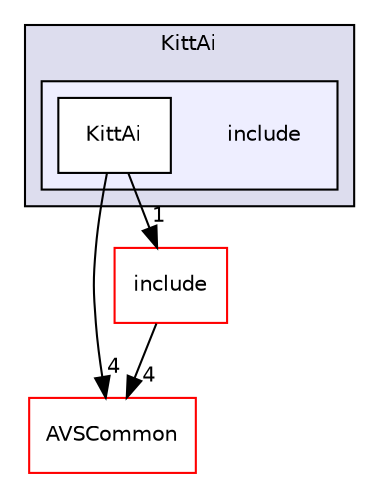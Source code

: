 digraph "/workplace/avs-device-sdk/KWD/KittAi/include" {
  compound=true
  node [ fontsize="10", fontname="Helvetica"];
  edge [ labelfontsize="10", labelfontname="Helvetica"];
  subgraph clusterdir_07f50320bebe2b4870f5c0b96b76b257 {
    graph [ bgcolor="#ddddee", pencolor="black", label="KittAi" fontname="Helvetica", fontsize="10", URL="dir_07f50320bebe2b4870f5c0b96b76b257.html"]
  subgraph clusterdir_729485d88e0eb81a3a496bdd4eb780b4 {
    graph [ bgcolor="#eeeeff", pencolor="black", label="" URL="dir_729485d88e0eb81a3a496bdd4eb780b4.html"];
    dir_729485d88e0eb81a3a496bdd4eb780b4 [shape=plaintext label="include"];
    dir_c9def04ff622aff51b9c4a33fc88c147 [shape=box label="KittAi" color="black" fillcolor="white" style="filled" URL="dir_c9def04ff622aff51b9c4a33fc88c147.html"];
  }
  }
  dir_13e65effb2bde530b17b3d5eefcd0266 [shape=box label="AVSCommon" fillcolor="white" style="filled" color="red" URL="dir_13e65effb2bde530b17b3d5eefcd0266.html"];
  dir_8dea89c1bb4f7e14d42e016f897bd2de [shape=box label="include" fillcolor="white" style="filled" color="red" URL="dir_8dea89c1bb4f7e14d42e016f897bd2de.html"];
  dir_8dea89c1bb4f7e14d42e016f897bd2de->dir_13e65effb2bde530b17b3d5eefcd0266 [headlabel="4", labeldistance=1.5 headhref="dir_000236_000015.html"];
  dir_c9def04ff622aff51b9c4a33fc88c147->dir_13e65effb2bde530b17b3d5eefcd0266 [headlabel="4", labeldistance=1.5 headhref="dir_000240_000015.html"];
  dir_c9def04ff622aff51b9c4a33fc88c147->dir_8dea89c1bb4f7e14d42e016f897bd2de [headlabel="1", labeldistance=1.5 headhref="dir_000240_000236.html"];
}
